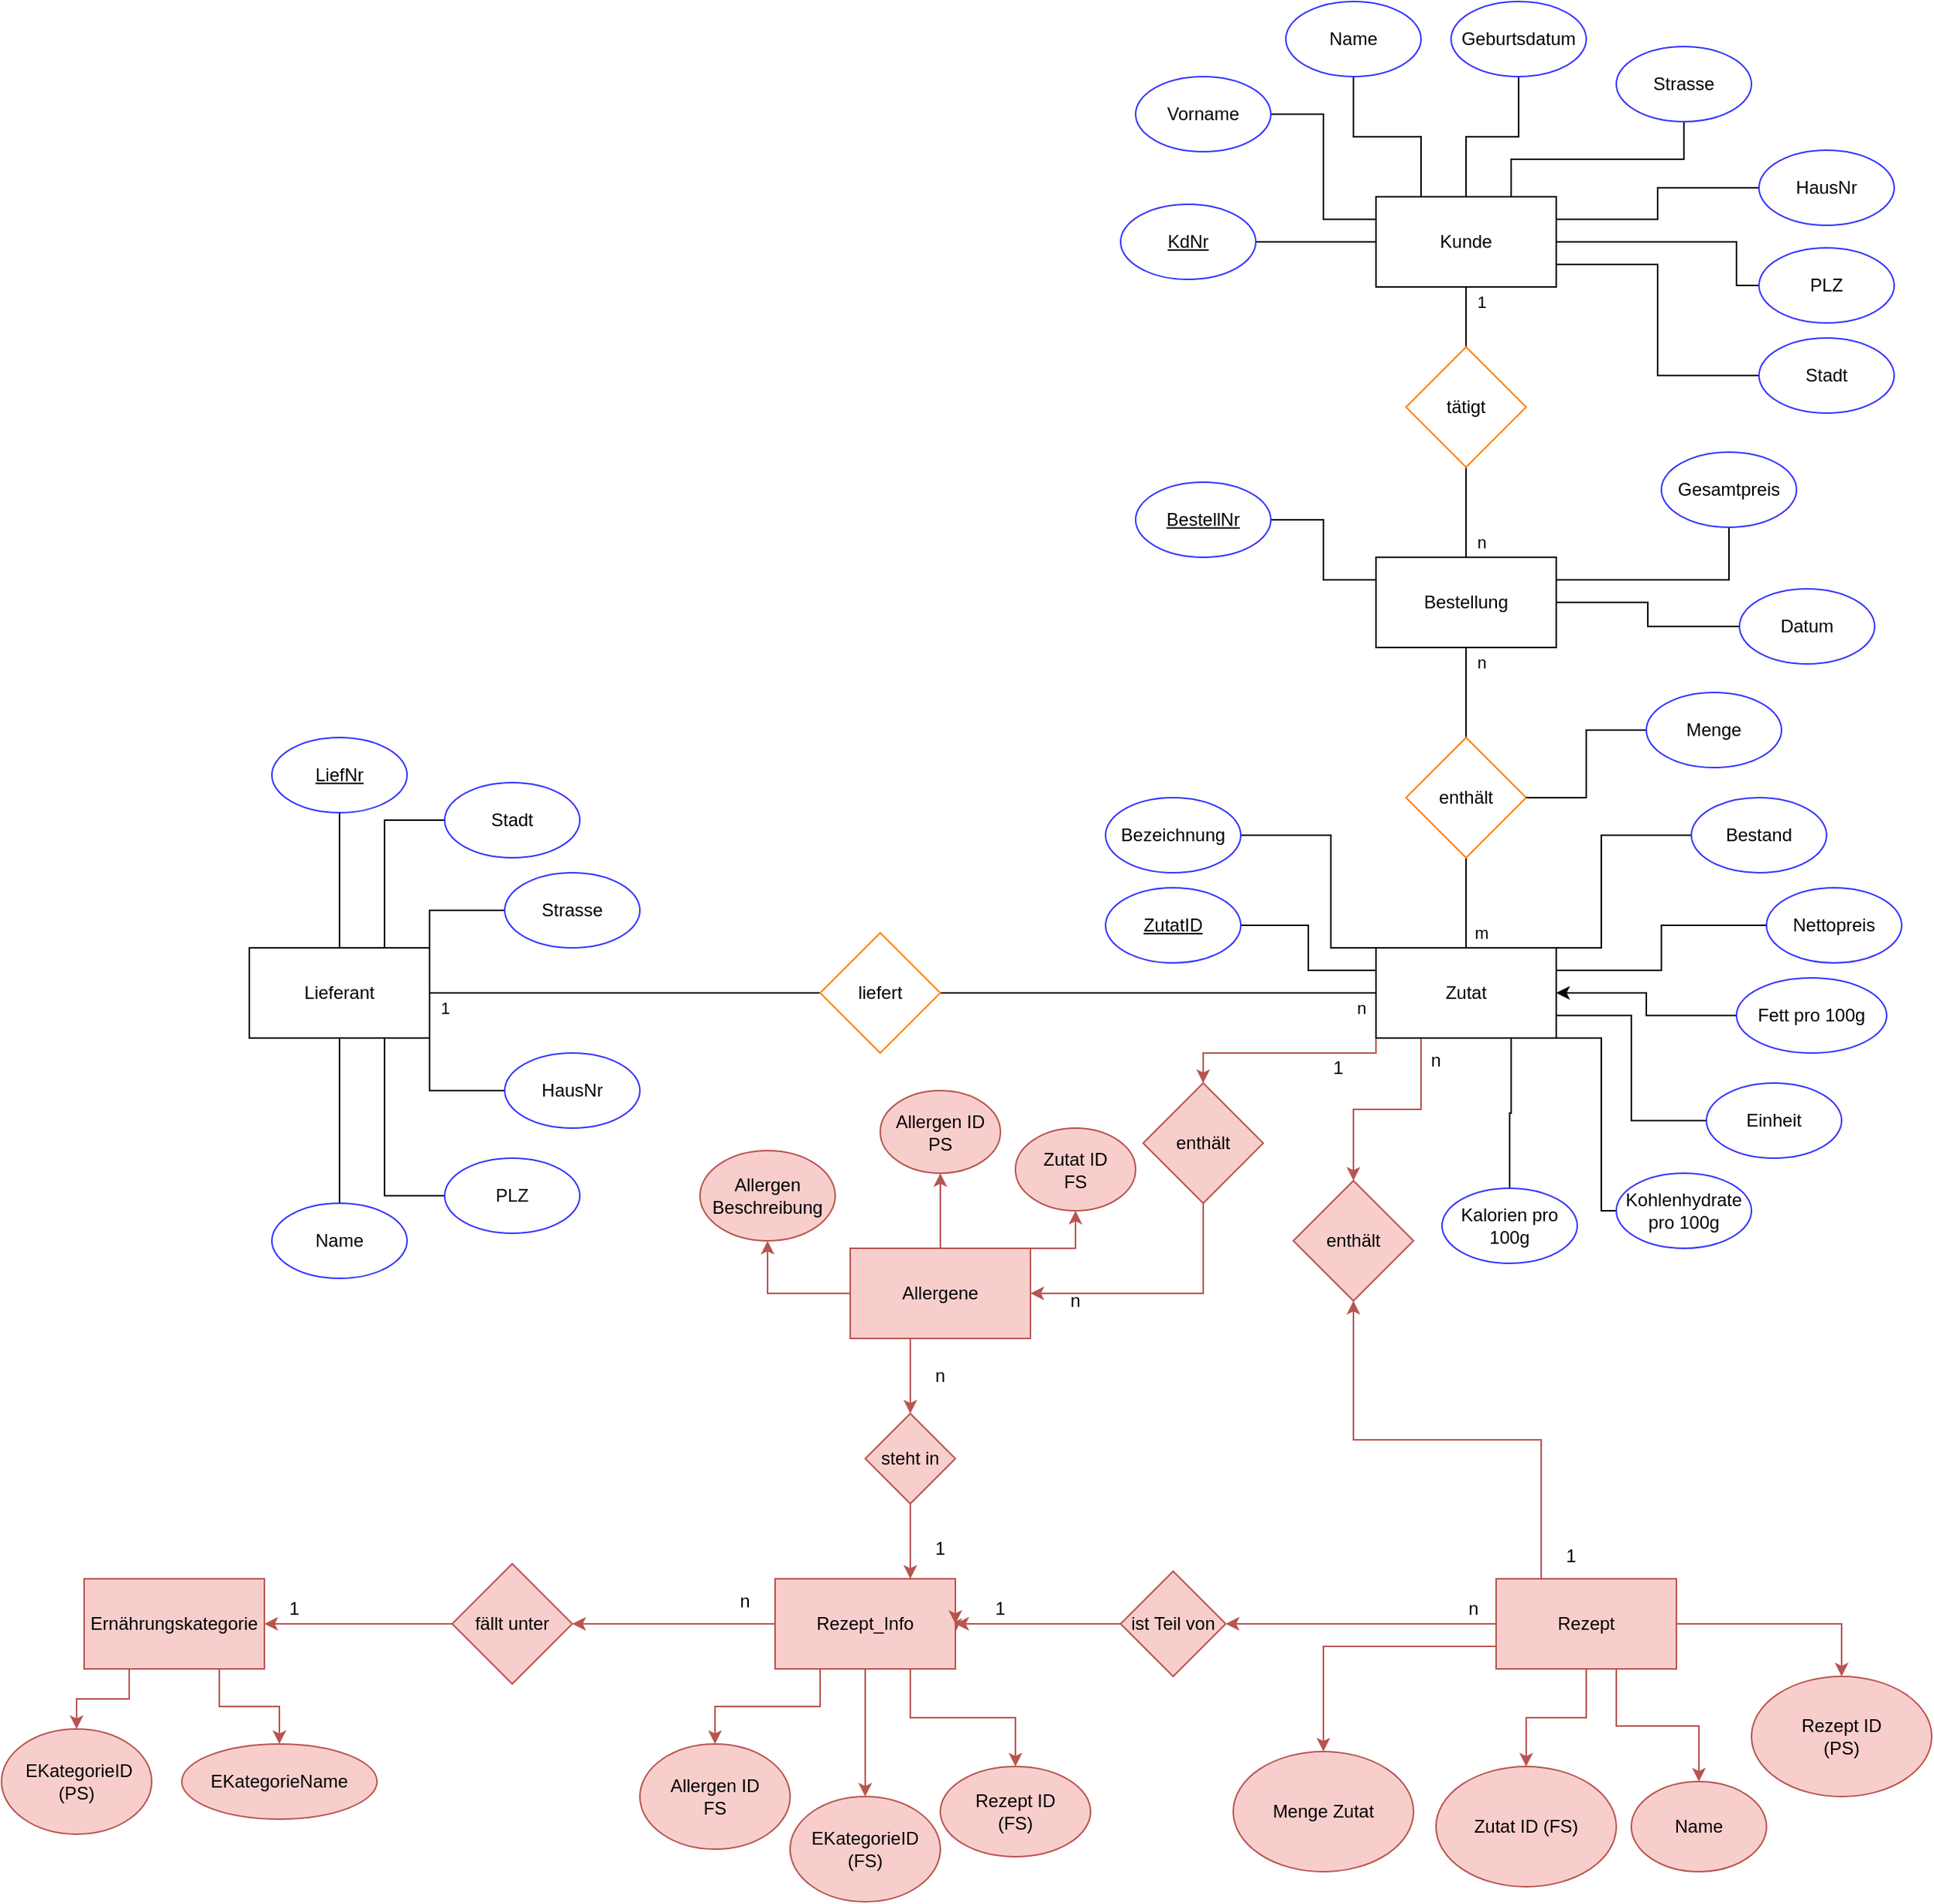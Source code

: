 <mxfile version="24.6.4" type="github">
  <diagram id="R2lEEEUBdFMjLlhIrx00" name="Page-1">
    <mxGraphModel dx="2510" dy="1542" grid="1" gridSize="10" guides="1" tooltips="1" connect="1" arrows="1" fold="1" page="1" pageScale="1" pageWidth="850" pageHeight="1100" math="0" shadow="0" extFonts="Permanent Marker^https://fonts.googleapis.com/css?family=Permanent+Marker">
      <root>
        <mxCell id="0" />
        <mxCell id="1" parent="0" />
        <mxCell id="CbjxjudxFoMtGtYBYWGe-18" style="edgeStyle=orthogonalEdgeStyle;rounded=0;orthogonalLoop=1;jettySize=auto;html=1;exitX=0;exitY=0.5;exitDx=0;exitDy=0;entryX=1;entryY=0.5;entryDx=0;entryDy=0;endArrow=none;endFill=0;" parent="1" source="CbjxjudxFoMtGtYBYWGe-16" target="CbjxjudxFoMtGtYBYWGe-17" edge="1">
          <mxGeometry relative="1" as="geometry" />
        </mxCell>
        <mxCell id="CbjxjudxFoMtGtYBYWGe-16" value="Kunde" style="rounded=0;whiteSpace=wrap;html=1;" parent="1" vertex="1">
          <mxGeometry x="360" y="150" width="120" height="60" as="geometry" />
        </mxCell>
        <mxCell id="CbjxjudxFoMtGtYBYWGe-17" value="&lt;u&gt;KdNr&lt;/u&gt;" style="ellipse;whiteSpace=wrap;html=1;strokeColor=#3333FF;" parent="1" vertex="1">
          <mxGeometry x="190" y="155" width="90" height="50" as="geometry" />
        </mxCell>
        <mxCell id="CbjxjudxFoMtGtYBYWGe-27" style="edgeStyle=orthogonalEdgeStyle;rounded=0;orthogonalLoop=1;jettySize=auto;html=1;exitX=1;exitY=0.5;exitDx=0;exitDy=0;entryX=0;entryY=0.25;entryDx=0;entryDy=0;endArrow=none;endFill=0;" parent="1" source="CbjxjudxFoMtGtYBYWGe-20" target="CbjxjudxFoMtGtYBYWGe-16" edge="1">
          <mxGeometry relative="1" as="geometry" />
        </mxCell>
        <mxCell id="CbjxjudxFoMtGtYBYWGe-20" value="Vorname" style="ellipse;whiteSpace=wrap;html=1;strokeColor=#3333FF;" parent="1" vertex="1">
          <mxGeometry x="200" y="70" width="90" height="50" as="geometry" />
        </mxCell>
        <mxCell id="CbjxjudxFoMtGtYBYWGe-29" style="edgeStyle=orthogonalEdgeStyle;rounded=0;orthogonalLoop=1;jettySize=auto;html=1;exitX=0.5;exitY=1;exitDx=0;exitDy=0;entryX=0.25;entryY=0;entryDx=0;entryDy=0;endArrow=none;endFill=0;" parent="1" source="CbjxjudxFoMtGtYBYWGe-21" target="CbjxjudxFoMtGtYBYWGe-16" edge="1">
          <mxGeometry relative="1" as="geometry" />
        </mxCell>
        <mxCell id="CbjxjudxFoMtGtYBYWGe-21" value="Name" style="ellipse;whiteSpace=wrap;html=1;strokeColor=#3333FF;" parent="1" vertex="1">
          <mxGeometry x="300" y="20" width="90" height="50" as="geometry" />
        </mxCell>
        <mxCell id="CbjxjudxFoMtGtYBYWGe-31" style="edgeStyle=orthogonalEdgeStyle;rounded=0;orthogonalLoop=1;jettySize=auto;html=1;exitX=0.5;exitY=1;exitDx=0;exitDy=0;entryX=0.75;entryY=0;entryDx=0;entryDy=0;endArrow=none;endFill=0;" parent="1" source="CbjxjudxFoMtGtYBYWGe-22" target="CbjxjudxFoMtGtYBYWGe-16" edge="1">
          <mxGeometry relative="1" as="geometry" />
        </mxCell>
        <mxCell id="CbjxjudxFoMtGtYBYWGe-22" value="Strasse" style="ellipse;whiteSpace=wrap;html=1;strokeColor=#3333FF;" parent="1" vertex="1">
          <mxGeometry x="520" y="50" width="90" height="50" as="geometry" />
        </mxCell>
        <mxCell id="CbjxjudxFoMtGtYBYWGe-30" style="edgeStyle=orthogonalEdgeStyle;rounded=0;orthogonalLoop=1;jettySize=auto;html=1;exitX=0.5;exitY=1;exitDx=0;exitDy=0;entryX=0.5;entryY=0;entryDx=0;entryDy=0;endArrow=none;endFill=0;" parent="1" source="CbjxjudxFoMtGtYBYWGe-23" target="CbjxjudxFoMtGtYBYWGe-16" edge="1">
          <mxGeometry relative="1" as="geometry" />
        </mxCell>
        <mxCell id="CbjxjudxFoMtGtYBYWGe-23" value="Geburtsdatum" style="ellipse;whiteSpace=wrap;html=1;strokeColor=#3333FF;" parent="1" vertex="1">
          <mxGeometry x="410" y="20" width="90" height="50" as="geometry" />
        </mxCell>
        <mxCell id="CbjxjudxFoMtGtYBYWGe-32" style="edgeStyle=orthogonalEdgeStyle;rounded=0;orthogonalLoop=1;jettySize=auto;html=1;exitX=0;exitY=0.5;exitDx=0;exitDy=0;entryX=1;entryY=0.25;entryDx=0;entryDy=0;endArrow=none;endFill=0;" parent="1" source="CbjxjudxFoMtGtYBYWGe-24" target="CbjxjudxFoMtGtYBYWGe-16" edge="1">
          <mxGeometry relative="1" as="geometry" />
        </mxCell>
        <mxCell id="CbjxjudxFoMtGtYBYWGe-24" value="HausNr" style="ellipse;whiteSpace=wrap;html=1;strokeColor=#3333FF;" parent="1" vertex="1">
          <mxGeometry x="615" y="119" width="90" height="50" as="geometry" />
        </mxCell>
        <mxCell id="CbjxjudxFoMtGtYBYWGe-33" style="edgeStyle=orthogonalEdgeStyle;rounded=0;orthogonalLoop=1;jettySize=auto;html=1;exitX=0;exitY=0.5;exitDx=0;exitDy=0;entryX=1;entryY=0.5;entryDx=0;entryDy=0;endArrow=none;endFill=0;" parent="1" source="CbjxjudxFoMtGtYBYWGe-25" target="CbjxjudxFoMtGtYBYWGe-16" edge="1">
          <mxGeometry relative="1" as="geometry">
            <Array as="points">
              <mxPoint x="600" y="209" />
              <mxPoint x="600" y="180" />
            </Array>
          </mxGeometry>
        </mxCell>
        <mxCell id="CbjxjudxFoMtGtYBYWGe-25" value="PLZ" style="ellipse;whiteSpace=wrap;html=1;strokeColor=#3333FF;" parent="1" vertex="1">
          <mxGeometry x="615" y="184" width="90" height="50" as="geometry" />
        </mxCell>
        <mxCell id="CbjxjudxFoMtGtYBYWGe-34" style="edgeStyle=orthogonalEdgeStyle;rounded=0;orthogonalLoop=1;jettySize=auto;html=1;exitX=0;exitY=0.5;exitDx=0;exitDy=0;entryX=1;entryY=0.75;entryDx=0;entryDy=0;endArrow=none;endFill=0;" parent="1" source="CbjxjudxFoMtGtYBYWGe-26" target="CbjxjudxFoMtGtYBYWGe-16" edge="1">
          <mxGeometry relative="1" as="geometry" />
        </mxCell>
        <mxCell id="CbjxjudxFoMtGtYBYWGe-26" value="Stadt" style="ellipse;whiteSpace=wrap;html=1;strokeColor=#3333FF;" parent="1" vertex="1">
          <mxGeometry x="615" y="244" width="90" height="50" as="geometry" />
        </mxCell>
        <mxCell id="CbjxjudxFoMtGtYBYWGe-35" value="Bestellung" style="rounded=0;whiteSpace=wrap;html=1;" parent="1" vertex="1">
          <mxGeometry x="360" y="390" width="120" height="60" as="geometry" />
        </mxCell>
        <mxCell id="CbjxjudxFoMtGtYBYWGe-37" style="edgeStyle=orthogonalEdgeStyle;rounded=0;orthogonalLoop=1;jettySize=auto;html=1;exitX=1;exitY=0.5;exitDx=0;exitDy=0;entryX=0;entryY=0.25;entryDx=0;entryDy=0;endArrow=none;endFill=0;" parent="1" source="CbjxjudxFoMtGtYBYWGe-36" target="CbjxjudxFoMtGtYBYWGe-35" edge="1">
          <mxGeometry relative="1" as="geometry" />
        </mxCell>
        <mxCell id="CbjxjudxFoMtGtYBYWGe-36" value="&lt;u&gt;BestellNr&lt;/u&gt;" style="ellipse;whiteSpace=wrap;html=1;strokeColor=#3333FF;" parent="1" vertex="1">
          <mxGeometry x="200" y="340" width="90" height="50" as="geometry" />
        </mxCell>
        <mxCell id="CbjxjudxFoMtGtYBYWGe-39" style="edgeStyle=orthogonalEdgeStyle;rounded=0;orthogonalLoop=1;jettySize=auto;html=1;exitX=0.5;exitY=1;exitDx=0;exitDy=0;entryX=1;entryY=0.25;entryDx=0;entryDy=0;endArrow=none;endFill=0;" parent="1" source="CbjxjudxFoMtGtYBYWGe-38" target="CbjxjudxFoMtGtYBYWGe-35" edge="1">
          <mxGeometry relative="1" as="geometry" />
        </mxCell>
        <mxCell id="CbjxjudxFoMtGtYBYWGe-38" value="Gesamtpreis" style="ellipse;whiteSpace=wrap;html=1;strokeColor=#3333FF;" parent="1" vertex="1">
          <mxGeometry x="550" y="320" width="90" height="50" as="geometry" />
        </mxCell>
        <mxCell id="CbjxjudxFoMtGtYBYWGe-41" style="edgeStyle=orthogonalEdgeStyle;rounded=0;orthogonalLoop=1;jettySize=auto;html=1;exitX=0;exitY=0.5;exitDx=0;exitDy=0;entryX=1;entryY=0.5;entryDx=0;entryDy=0;endArrow=none;endFill=0;" parent="1" source="CbjxjudxFoMtGtYBYWGe-40" target="CbjxjudxFoMtGtYBYWGe-35" edge="1">
          <mxGeometry relative="1" as="geometry" />
        </mxCell>
        <mxCell id="CbjxjudxFoMtGtYBYWGe-40" value="Datum" style="ellipse;whiteSpace=wrap;html=1;strokeColor=#3333FF;" parent="1" vertex="1">
          <mxGeometry x="602" y="411" width="90" height="50" as="geometry" />
        </mxCell>
        <mxCell id="CbjxjudxFoMtGtYBYWGe-43" value="n" style="edgeStyle=orthogonalEdgeStyle;rounded=0;orthogonalLoop=1;jettySize=auto;html=1;endArrow=none;endFill=0;" parent="1" source="CbjxjudxFoMtGtYBYWGe-42" target="CbjxjudxFoMtGtYBYWGe-35" edge="1">
          <mxGeometry x="0.667" y="10" relative="1" as="geometry">
            <mxPoint as="offset" />
          </mxGeometry>
        </mxCell>
        <mxCell id="CbjxjudxFoMtGtYBYWGe-44" value="1" style="edgeStyle=orthogonalEdgeStyle;rounded=0;orthogonalLoop=1;jettySize=auto;html=1;endArrow=none;endFill=0;" parent="1" source="CbjxjudxFoMtGtYBYWGe-42" target="CbjxjudxFoMtGtYBYWGe-16" edge="1">
          <mxGeometry x="0.5" y="-10" relative="1" as="geometry">
            <mxPoint as="offset" />
          </mxGeometry>
        </mxCell>
        <mxCell id="CbjxjudxFoMtGtYBYWGe-42" value="tätigt" style="rhombus;whiteSpace=wrap;html=1;strokeColor=#FF8000;" parent="1" vertex="1">
          <mxGeometry x="380" y="250" width="80" height="80" as="geometry" />
        </mxCell>
        <mxCell id="9KeGe2MtMTAXhYjOzaaZ-13" style="edgeStyle=orthogonalEdgeStyle;rounded=0;orthogonalLoop=1;jettySize=auto;html=1;exitX=0.25;exitY=1;exitDx=0;exitDy=0;entryX=0.5;entryY=0;entryDx=0;entryDy=0;fillColor=#f8cecc;strokeColor=#b85450;" parent="1" source="CbjxjudxFoMtGtYBYWGe-45" target="9KeGe2MtMTAXhYjOzaaZ-12" edge="1">
          <mxGeometry relative="1" as="geometry" />
        </mxCell>
        <mxCell id="9KeGe2MtMTAXhYjOzaaZ-35" style="edgeStyle=orthogonalEdgeStyle;rounded=0;orthogonalLoop=1;jettySize=auto;html=1;exitX=0;exitY=1;exitDx=0;exitDy=0;entryX=0.5;entryY=0;entryDx=0;entryDy=0;fillColor=#f8cecc;strokeColor=#b85450;" parent="1" source="CbjxjudxFoMtGtYBYWGe-45" target="9KeGe2MtMTAXhYjOzaaZ-33" edge="1">
          <mxGeometry relative="1" as="geometry">
            <Array as="points">
              <mxPoint x="360" y="720" />
              <mxPoint x="245" y="720" />
            </Array>
          </mxGeometry>
        </mxCell>
        <mxCell id="CbjxjudxFoMtGtYBYWGe-45" value="Zutat" style="rounded=0;whiteSpace=wrap;html=1;" parent="1" vertex="1">
          <mxGeometry x="360" y="650" width="120" height="60" as="geometry" />
        </mxCell>
        <mxCell id="CbjxjudxFoMtGtYBYWGe-47" style="edgeStyle=orthogonalEdgeStyle;rounded=0;orthogonalLoop=1;jettySize=auto;html=1;exitX=1;exitY=0.5;exitDx=0;exitDy=0;entryX=0;entryY=0.25;entryDx=0;entryDy=0;endArrow=none;endFill=0;" parent="1" source="CbjxjudxFoMtGtYBYWGe-46" target="CbjxjudxFoMtGtYBYWGe-45" edge="1">
          <mxGeometry relative="1" as="geometry" />
        </mxCell>
        <mxCell id="CbjxjudxFoMtGtYBYWGe-46" value="&lt;u&gt;ZutatID&lt;/u&gt;" style="ellipse;whiteSpace=wrap;html=1;strokeColor=#3333FF;" parent="1" vertex="1">
          <mxGeometry x="180" y="610" width="90" height="50" as="geometry" />
        </mxCell>
        <mxCell id="CbjxjudxFoMtGtYBYWGe-49" style="edgeStyle=orthogonalEdgeStyle;rounded=0;orthogonalLoop=1;jettySize=auto;html=1;exitX=1;exitY=0.5;exitDx=0;exitDy=0;entryX=0;entryY=0;entryDx=0;entryDy=0;endArrow=none;endFill=0;" parent="1" source="CbjxjudxFoMtGtYBYWGe-48" target="CbjxjudxFoMtGtYBYWGe-45" edge="1">
          <mxGeometry relative="1" as="geometry">
            <Array as="points">
              <mxPoint x="330" y="575" />
              <mxPoint x="330" y="650" />
            </Array>
          </mxGeometry>
        </mxCell>
        <mxCell id="CbjxjudxFoMtGtYBYWGe-48" value="Bezeichnung" style="ellipse;whiteSpace=wrap;html=1;strokeColor=#3333FF;" parent="1" vertex="1">
          <mxGeometry x="180" y="550" width="90" height="50" as="geometry" />
        </mxCell>
        <mxCell id="CbjxjudxFoMtGtYBYWGe-51" style="edgeStyle=orthogonalEdgeStyle;rounded=0;orthogonalLoop=1;jettySize=auto;html=1;exitX=0;exitY=0.5;exitDx=0;exitDy=0;entryX=1;entryY=0;entryDx=0;entryDy=0;endArrow=none;endFill=0;" parent="1" source="CbjxjudxFoMtGtYBYWGe-50" target="CbjxjudxFoMtGtYBYWGe-45" edge="1">
          <mxGeometry relative="1" as="geometry">
            <Array as="points">
              <mxPoint x="510" y="575" />
              <mxPoint x="510" y="650" />
            </Array>
          </mxGeometry>
        </mxCell>
        <mxCell id="CbjxjudxFoMtGtYBYWGe-50" value="Bestand" style="ellipse;whiteSpace=wrap;html=1;strokeColor=#3333FF;" parent="1" vertex="1">
          <mxGeometry x="570" y="550" width="90" height="50" as="geometry" />
        </mxCell>
        <mxCell id="CbjxjudxFoMtGtYBYWGe-53" style="edgeStyle=orthogonalEdgeStyle;rounded=0;orthogonalLoop=1;jettySize=auto;html=1;exitX=0;exitY=0.5;exitDx=0;exitDy=0;entryX=1;entryY=0.25;entryDx=0;entryDy=0;endArrow=none;endFill=0;" parent="1" source="CbjxjudxFoMtGtYBYWGe-52" target="CbjxjudxFoMtGtYBYWGe-45" edge="1">
          <mxGeometry relative="1" as="geometry" />
        </mxCell>
        <mxCell id="CbjxjudxFoMtGtYBYWGe-52" value="Nettopreis" style="ellipse;whiteSpace=wrap;html=1;strokeColor=#3333FF;" parent="1" vertex="1">
          <mxGeometry x="620" y="610" width="90" height="50" as="geometry" />
        </mxCell>
        <mxCell id="CbjxjudxFoMtGtYBYWGe-57" value="n" style="edgeStyle=orthogonalEdgeStyle;rounded=0;orthogonalLoop=1;jettySize=auto;html=1;endArrow=none;endFill=0;" parent="1" source="CbjxjudxFoMtGtYBYWGe-56" target="CbjxjudxFoMtGtYBYWGe-35" edge="1">
          <mxGeometry x="0.667" y="-10" relative="1" as="geometry">
            <mxPoint as="offset" />
          </mxGeometry>
        </mxCell>
        <mxCell id="CbjxjudxFoMtGtYBYWGe-58" value="m" style="edgeStyle=orthogonalEdgeStyle;rounded=0;orthogonalLoop=1;jettySize=auto;html=1;endArrow=none;endFill=0;entryX=0.5;entryY=0;entryDx=0;entryDy=0;" parent="1" source="CbjxjudxFoMtGtYBYWGe-56" target="CbjxjudxFoMtGtYBYWGe-45" edge="1">
          <mxGeometry x="0.667" y="10" relative="1" as="geometry">
            <mxPoint as="offset" />
          </mxGeometry>
        </mxCell>
        <mxCell id="CbjxjudxFoMtGtYBYWGe-56" value="enthält" style="rhombus;whiteSpace=wrap;html=1;strokeColor=#FF8000;" parent="1" vertex="1">
          <mxGeometry x="380" y="510" width="80" height="80" as="geometry" />
        </mxCell>
        <mxCell id="CbjxjudxFoMtGtYBYWGe-61" style="edgeStyle=orthogonalEdgeStyle;rounded=0;orthogonalLoop=1;jettySize=auto;html=1;exitX=0;exitY=0.5;exitDx=0;exitDy=0;entryX=1;entryY=0.5;entryDx=0;entryDy=0;endArrow=none;endFill=0;" parent="1" source="CbjxjudxFoMtGtYBYWGe-60" target="CbjxjudxFoMtGtYBYWGe-56" edge="1">
          <mxGeometry relative="1" as="geometry" />
        </mxCell>
        <mxCell id="CbjxjudxFoMtGtYBYWGe-60" value="Menge" style="ellipse;whiteSpace=wrap;html=1;strokeColor=#3333FF;" parent="1" vertex="1">
          <mxGeometry x="540" y="480" width="90" height="50" as="geometry" />
        </mxCell>
        <mxCell id="CbjxjudxFoMtGtYBYWGe-63" style="edgeStyle=orthogonalEdgeStyle;rounded=0;orthogonalLoop=1;jettySize=auto;html=1;exitX=0;exitY=0.5;exitDx=0;exitDy=0;entryX=1;entryY=0.75;entryDx=0;entryDy=0;endArrow=none;endFill=0;" parent="1" source="CbjxjudxFoMtGtYBYWGe-62" target="CbjxjudxFoMtGtYBYWGe-45" edge="1">
          <mxGeometry relative="1" as="geometry" />
        </mxCell>
        <mxCell id="CbjxjudxFoMtGtYBYWGe-62" value="Einheit" style="ellipse;whiteSpace=wrap;html=1;strokeColor=#3333FF;" parent="1" vertex="1">
          <mxGeometry x="580" y="740" width="90" height="50" as="geometry" />
        </mxCell>
        <mxCell id="CbjxjudxFoMtGtYBYWGe-67" style="edgeStyle=orthogonalEdgeStyle;rounded=0;orthogonalLoop=1;jettySize=auto;html=1;exitX=0;exitY=0.5;exitDx=0;exitDy=0;entryX=1;entryY=1;entryDx=0;entryDy=0;endArrow=none;endFill=0;" parent="1" source="CbjxjudxFoMtGtYBYWGe-64" target="CbjxjudxFoMtGtYBYWGe-45" edge="1">
          <mxGeometry relative="1" as="geometry">
            <Array as="points">
              <mxPoint x="510" y="825" />
              <mxPoint x="510" y="710" />
            </Array>
          </mxGeometry>
        </mxCell>
        <mxCell id="CbjxjudxFoMtGtYBYWGe-69" style="edgeStyle=orthogonalEdgeStyle;rounded=0;orthogonalLoop=1;jettySize=auto;html=1;exitX=0;exitY=0;exitDx=0;exitDy=0;" parent="1" source="CbjxjudxFoMtGtYBYWGe-64" edge="1">
          <mxGeometry relative="1" as="geometry">
            <mxPoint x="533" y="807" as="targetPoint" />
          </mxGeometry>
        </mxCell>
        <mxCell id="CbjxjudxFoMtGtYBYWGe-64" value="Kohlenhydrate pro 100g" style="ellipse;whiteSpace=wrap;html=1;strokeColor=#3333FF;" parent="1" vertex="1">
          <mxGeometry x="520" y="800" width="90" height="50" as="geometry" />
        </mxCell>
        <mxCell id="CbjxjudxFoMtGtYBYWGe-71" style="edgeStyle=orthogonalEdgeStyle;rounded=0;orthogonalLoop=1;jettySize=auto;html=1;exitX=0.5;exitY=0;exitDx=0;exitDy=0;entryX=0.75;entryY=1;entryDx=0;entryDy=0;endArrow=none;endFill=0;" parent="1" source="CbjxjudxFoMtGtYBYWGe-65" target="CbjxjudxFoMtGtYBYWGe-45" edge="1">
          <mxGeometry relative="1" as="geometry" />
        </mxCell>
        <mxCell id="CbjxjudxFoMtGtYBYWGe-65" value="Kalorien pro 100g" style="ellipse;whiteSpace=wrap;html=1;strokeColor=#3333FF;" parent="1" vertex="1">
          <mxGeometry x="404" y="810" width="90" height="50" as="geometry" />
        </mxCell>
        <mxCell id="JVnjB8fws88ZDnqH3pCm-1" style="edgeStyle=orthogonalEdgeStyle;rounded=0;orthogonalLoop=1;jettySize=auto;html=1;exitX=0;exitY=0.5;exitDx=0;exitDy=0;entryX=1;entryY=0.5;entryDx=0;entryDy=0;" parent="1" source="CbjxjudxFoMtGtYBYWGe-66" target="CbjxjudxFoMtGtYBYWGe-45" edge="1">
          <mxGeometry relative="1" as="geometry" />
        </mxCell>
        <mxCell id="CbjxjudxFoMtGtYBYWGe-66" value="Fett pro 100g" style="ellipse;whiteSpace=wrap;html=1;strokeColor=#3333FF;" parent="1" vertex="1">
          <mxGeometry x="600" y="670" width="100" height="50" as="geometry" />
        </mxCell>
        <mxCell id="CbjxjudxFoMtGtYBYWGe-77" value="n" style="edgeStyle=orthogonalEdgeStyle;rounded=0;orthogonalLoop=1;jettySize=auto;html=1;entryX=0;entryY=0.5;entryDx=0;entryDy=0;endArrow=none;endFill=0;" parent="1" source="CbjxjudxFoMtGtYBYWGe-76" target="CbjxjudxFoMtGtYBYWGe-45" edge="1">
          <mxGeometry x="0.931" y="-10" relative="1" as="geometry">
            <mxPoint as="offset" />
          </mxGeometry>
        </mxCell>
        <mxCell id="CbjxjudxFoMtGtYBYWGe-79" value="1" style="edgeStyle=orthogonalEdgeStyle;rounded=0;orthogonalLoop=1;jettySize=auto;html=1;exitX=0;exitY=0.5;exitDx=0;exitDy=0;entryX=1;entryY=0.5;entryDx=0;entryDy=0;endArrow=none;endFill=0;" parent="1" source="CbjxjudxFoMtGtYBYWGe-76" target="CbjxjudxFoMtGtYBYWGe-78" edge="1">
          <mxGeometry x="0.923" y="10" relative="1" as="geometry">
            <mxPoint as="offset" />
          </mxGeometry>
        </mxCell>
        <mxCell id="CbjxjudxFoMtGtYBYWGe-76" value="liefert" style="rhombus;whiteSpace=wrap;html=1;strokeColor=#FF8000;" parent="1" vertex="1">
          <mxGeometry x="-10" y="640" width="80" height="80" as="geometry" />
        </mxCell>
        <mxCell id="CbjxjudxFoMtGtYBYWGe-78" value="Lieferant" style="rounded=0;whiteSpace=wrap;html=1;" parent="1" vertex="1">
          <mxGeometry x="-390" y="650" width="120" height="60" as="geometry" />
        </mxCell>
        <mxCell id="CbjxjudxFoMtGtYBYWGe-81" style="edgeStyle=orthogonalEdgeStyle;rounded=0;orthogonalLoop=1;jettySize=auto;html=1;exitX=0.5;exitY=1;exitDx=0;exitDy=0;entryX=0.5;entryY=0;entryDx=0;entryDy=0;endArrow=none;endFill=0;" parent="1" source="CbjxjudxFoMtGtYBYWGe-80" target="CbjxjudxFoMtGtYBYWGe-78" edge="1">
          <mxGeometry relative="1" as="geometry" />
        </mxCell>
        <mxCell id="CbjxjudxFoMtGtYBYWGe-80" value="&lt;u&gt;LiefNr&lt;/u&gt;" style="ellipse;whiteSpace=wrap;html=1;strokeColor=#3333FF;" parent="1" vertex="1">
          <mxGeometry x="-375" y="510" width="90" height="50" as="geometry" />
        </mxCell>
        <mxCell id="CbjxjudxFoMtGtYBYWGe-83" style="edgeStyle=orthogonalEdgeStyle;rounded=0;orthogonalLoop=1;jettySize=auto;html=1;exitX=0;exitY=0.5;exitDx=0;exitDy=0;entryX=0.75;entryY=0;entryDx=0;entryDy=0;endArrow=none;endFill=0;" parent="1" source="CbjxjudxFoMtGtYBYWGe-82" target="CbjxjudxFoMtGtYBYWGe-78" edge="1">
          <mxGeometry relative="1" as="geometry" />
        </mxCell>
        <mxCell id="CbjxjudxFoMtGtYBYWGe-82" value="Stadt" style="ellipse;whiteSpace=wrap;html=1;strokeColor=#3333FF;" parent="1" vertex="1">
          <mxGeometry x="-260" y="540" width="90" height="50" as="geometry" />
        </mxCell>
        <mxCell id="CbjxjudxFoMtGtYBYWGe-85" style="edgeStyle=orthogonalEdgeStyle;rounded=0;orthogonalLoop=1;jettySize=auto;html=1;exitX=0;exitY=0.5;exitDx=0;exitDy=0;entryX=1;entryY=0;entryDx=0;entryDy=0;endArrow=none;endFill=0;" parent="1" source="CbjxjudxFoMtGtYBYWGe-84" target="CbjxjudxFoMtGtYBYWGe-78" edge="1">
          <mxGeometry relative="1" as="geometry" />
        </mxCell>
        <mxCell id="CbjxjudxFoMtGtYBYWGe-84" value="Strasse" style="ellipse;whiteSpace=wrap;html=1;strokeColor=#3333FF;" parent="1" vertex="1">
          <mxGeometry x="-220" y="600" width="90" height="50" as="geometry" />
        </mxCell>
        <mxCell id="CbjxjudxFoMtGtYBYWGe-87" style="edgeStyle=orthogonalEdgeStyle;rounded=0;orthogonalLoop=1;jettySize=auto;html=1;exitX=0;exitY=0.5;exitDx=0;exitDy=0;entryX=1;entryY=1;entryDx=0;entryDy=0;endArrow=none;endFill=0;" parent="1" source="CbjxjudxFoMtGtYBYWGe-86" target="CbjxjudxFoMtGtYBYWGe-78" edge="1">
          <mxGeometry relative="1" as="geometry" />
        </mxCell>
        <mxCell id="CbjxjudxFoMtGtYBYWGe-86" value="HausNr" style="ellipse;whiteSpace=wrap;html=1;strokeColor=#3333FF;" parent="1" vertex="1">
          <mxGeometry x="-220" y="720" width="90" height="50" as="geometry" />
        </mxCell>
        <mxCell id="CbjxjudxFoMtGtYBYWGe-91" style="edgeStyle=orthogonalEdgeStyle;rounded=0;orthogonalLoop=1;jettySize=auto;html=1;exitX=0;exitY=0.5;exitDx=0;exitDy=0;entryX=0.75;entryY=1;entryDx=0;entryDy=0;endArrow=none;endFill=0;" parent="1" source="CbjxjudxFoMtGtYBYWGe-88" target="CbjxjudxFoMtGtYBYWGe-78" edge="1">
          <mxGeometry relative="1" as="geometry" />
        </mxCell>
        <mxCell id="CbjxjudxFoMtGtYBYWGe-88" value="PLZ" style="ellipse;whiteSpace=wrap;html=1;strokeColor=#3333FF;" parent="1" vertex="1">
          <mxGeometry x="-260" y="790" width="90" height="50" as="geometry" />
        </mxCell>
        <mxCell id="CbjxjudxFoMtGtYBYWGe-92" style="edgeStyle=orthogonalEdgeStyle;rounded=0;orthogonalLoop=1;jettySize=auto;html=1;exitX=0.5;exitY=0;exitDx=0;exitDy=0;entryX=0.5;entryY=1;entryDx=0;entryDy=0;endArrow=none;endFill=0;" parent="1" source="CbjxjudxFoMtGtYBYWGe-90" target="CbjxjudxFoMtGtYBYWGe-78" edge="1">
          <mxGeometry relative="1" as="geometry" />
        </mxCell>
        <mxCell id="CbjxjudxFoMtGtYBYWGe-90" value="Name" style="ellipse;whiteSpace=wrap;html=1;strokeColor=#3333FF;" parent="1" vertex="1">
          <mxGeometry x="-375" y="820" width="90" height="50" as="geometry" />
        </mxCell>
        <mxCell id="9KeGe2MtMTAXhYjOzaaZ-19" style="edgeStyle=orthogonalEdgeStyle;rounded=0;orthogonalLoop=1;jettySize=auto;html=1;exitX=1;exitY=0.5;exitDx=0;exitDy=0;fillColor=#f8cecc;strokeColor=#b85450;" parent="1" source="JVnjB8fws88ZDnqH3pCm-5" edge="1">
          <mxGeometry relative="1" as="geometry">
            <mxPoint x="80.143" y="1105.429" as="targetPoint" />
          </mxGeometry>
        </mxCell>
        <mxCell id="9KeGe2MtMTAXhYjOzaaZ-31" style="edgeStyle=orthogonalEdgeStyle;rounded=0;orthogonalLoop=1;jettySize=auto;html=1;exitX=0.5;exitY=1;exitDx=0;exitDy=0;fillColor=#f8cecc;strokeColor=#b85450;" parent="1" source="JVnjB8fws88ZDnqH3pCm-5" target="9KeGe2MtMTAXhYjOzaaZ-28" edge="1">
          <mxGeometry relative="1" as="geometry" />
        </mxCell>
        <mxCell id="9KeGe2MtMTAXhYjOzaaZ-32" style="edgeStyle=orthogonalEdgeStyle;rounded=0;orthogonalLoop=1;jettySize=auto;html=1;exitX=0.25;exitY=1;exitDx=0;exitDy=0;fillColor=#f8cecc;strokeColor=#b85450;" parent="1" source="JVnjB8fws88ZDnqH3pCm-5" target="9KeGe2MtMTAXhYjOzaaZ-30" edge="1">
          <mxGeometry relative="1" as="geometry" />
        </mxCell>
        <mxCell id="9KeGe2MtMTAXhYjOzaaZ-71" style="edgeStyle=orthogonalEdgeStyle;rounded=0;orthogonalLoop=1;jettySize=auto;html=1;exitX=0;exitY=0.5;exitDx=0;exitDy=0;fillColor=#f8cecc;strokeColor=#b85450;" parent="1" source="JVnjB8fws88ZDnqH3pCm-5" target="9KeGe2MtMTAXhYjOzaaZ-22" edge="1">
          <mxGeometry relative="1" as="geometry" />
        </mxCell>
        <mxCell id="9KeGe2MtMTAXhYjOzaaZ-80" style="edgeStyle=orthogonalEdgeStyle;rounded=0;orthogonalLoop=1;jettySize=auto;html=1;exitX=0.75;exitY=1;exitDx=0;exitDy=0;fillColor=#f8cecc;strokeColor=#b85450;" parent="1" source="JVnjB8fws88ZDnqH3pCm-5" target="JVnjB8fws88ZDnqH3pCm-6" edge="1">
          <mxGeometry relative="1" as="geometry" />
        </mxCell>
        <mxCell id="JVnjB8fws88ZDnqH3pCm-5" value="Rezept_Info" style="rounded=0;whiteSpace=wrap;html=1;fillColor=#f8cecc;strokeColor=#b85450;" parent="1" vertex="1">
          <mxGeometry x="-40" y="1070" width="120" height="60" as="geometry" />
        </mxCell>
        <mxCell id="JVnjB8fws88ZDnqH3pCm-6" value="Rezept ID&lt;div&gt;(FS)&lt;/div&gt;" style="ellipse;whiteSpace=wrap;html=1;fillColor=#f8cecc;strokeColor=#b85450;" parent="1" vertex="1">
          <mxGeometry x="70" y="1195" width="100" height="60" as="geometry" />
        </mxCell>
        <mxCell id="JVnjB8fws88ZDnqH3pCm-8" value="Name" style="ellipse;whiteSpace=wrap;html=1;fillColor=#f8cecc;strokeColor=#b85450;" parent="1" vertex="1">
          <mxGeometry x="530" y="1205" width="90" height="60" as="geometry" />
        </mxCell>
        <mxCell id="JVnjB8fws88ZDnqH3pCm-12" style="edgeStyle=orthogonalEdgeStyle;rounded=0;orthogonalLoop=1;jettySize=auto;html=1;exitX=0.5;exitY=1;exitDx=0;exitDy=0;entryX=0.5;entryY=0;entryDx=0;entryDy=0;fillColor=#f8cecc;strokeColor=#b85450;" parent="1" source="JVnjB8fws88ZDnqH3pCm-10" target="JVnjB8fws88ZDnqH3pCm-11" edge="1">
          <mxGeometry relative="1" as="geometry" />
        </mxCell>
        <mxCell id="9KeGe2MtMTAXhYjOzaaZ-2" style="edgeStyle=orthogonalEdgeStyle;rounded=0;orthogonalLoop=1;jettySize=auto;html=1;exitX=1;exitY=0.5;exitDx=0;exitDy=0;entryX=0.5;entryY=0;entryDx=0;entryDy=0;fillColor=#f8cecc;strokeColor=#b85450;" parent="1" source="JVnjB8fws88ZDnqH3pCm-10" target="9KeGe2MtMTAXhYjOzaaZ-1" edge="1">
          <mxGeometry relative="1" as="geometry" />
        </mxCell>
        <mxCell id="9KeGe2MtMTAXhYjOzaaZ-53" style="edgeStyle=orthogonalEdgeStyle;rounded=0;orthogonalLoop=1;jettySize=auto;html=1;exitX=0.25;exitY=0;exitDx=0;exitDy=0;entryX=0.5;entryY=1;entryDx=0;entryDy=0;fillColor=#f8cecc;strokeColor=#b85450;" parent="1" source="JVnjB8fws88ZDnqH3pCm-10" target="9KeGe2MtMTAXhYjOzaaZ-12" edge="1">
          <mxGeometry relative="1" as="geometry" />
        </mxCell>
        <mxCell id="9KeGe2MtMTAXhYjOzaaZ-61" style="edgeStyle=orthogonalEdgeStyle;rounded=0;orthogonalLoop=1;jettySize=auto;html=1;entryX=0.5;entryY=0;entryDx=0;entryDy=0;fillColor=#f8cecc;strokeColor=#b85450;" parent="1" source="JVnjB8fws88ZDnqH3pCm-10" target="JVnjB8fws88ZDnqH3pCm-8" edge="1">
          <mxGeometry relative="1" as="geometry">
            <Array as="points">
              <mxPoint x="520" y="1168" />
              <mxPoint x="575" y="1168" />
            </Array>
          </mxGeometry>
        </mxCell>
        <mxCell id="9KeGe2MtMTAXhYjOzaaZ-75" style="edgeStyle=orthogonalEdgeStyle;rounded=0;orthogonalLoop=1;jettySize=auto;html=1;exitX=0;exitY=0.75;exitDx=0;exitDy=0;entryX=0.5;entryY=0;entryDx=0;entryDy=0;fillColor=#f8cecc;strokeColor=#b85450;" parent="1" source="JVnjB8fws88ZDnqH3pCm-10" target="9KeGe2MtMTAXhYjOzaaZ-16" edge="1">
          <mxGeometry relative="1" as="geometry" />
        </mxCell>
        <mxCell id="9KeGe2MtMTAXhYjOzaaZ-76" style="edgeStyle=orthogonalEdgeStyle;rounded=0;orthogonalLoop=1;jettySize=auto;html=1;exitX=0;exitY=0.5;exitDx=0;exitDy=0;entryX=1;entryY=0.5;entryDx=0;entryDy=0;fillColor=#f8cecc;strokeColor=#b85450;" parent="1" source="JVnjB8fws88ZDnqH3pCm-10" target="9KeGe2MtMTAXhYjOzaaZ-42" edge="1">
          <mxGeometry relative="1" as="geometry" />
        </mxCell>
        <mxCell id="JVnjB8fws88ZDnqH3pCm-10" value="Rezept" style="rounded=0;whiteSpace=wrap;html=1;fillColor=#f8cecc;strokeColor=#b85450;" parent="1" vertex="1">
          <mxGeometry x="440" y="1070" width="120" height="60" as="geometry" />
        </mxCell>
        <mxCell id="JVnjB8fws88ZDnqH3pCm-11" value="Zutat ID (FS)" style="ellipse;whiteSpace=wrap;html=1;strokeColor=#b85450;fillColor=#f8cecc;" parent="1" vertex="1">
          <mxGeometry x="400" y="1195" width="120" height="80" as="geometry" />
        </mxCell>
        <mxCell id="9KeGe2MtMTAXhYjOzaaZ-1" value="Rezept ID&lt;div&gt;(PS)&lt;/div&gt;" style="ellipse;whiteSpace=wrap;html=1;fillColor=#f8cecc;strokeColor=#b85450;" parent="1" vertex="1">
          <mxGeometry x="610" y="1135" width="120" height="80" as="geometry" />
        </mxCell>
        <mxCell id="9KeGe2MtMTAXhYjOzaaZ-12" value="enthält" style="rhombus;whiteSpace=wrap;html=1;fillColor=#f8cecc;strokeColor=#b85450;" parent="1" vertex="1">
          <mxGeometry x="305" y="805" width="80" height="80" as="geometry" />
        </mxCell>
        <mxCell id="9KeGe2MtMTAXhYjOzaaZ-16" value="Menge Zutat" style="ellipse;whiteSpace=wrap;html=1;strokeColor=#b85450;fillColor=#f8cecc;" parent="1" vertex="1">
          <mxGeometry x="265" y="1185" width="120" height="80" as="geometry" />
        </mxCell>
        <mxCell id="9KeGe2MtMTAXhYjOzaaZ-26" style="edgeStyle=orthogonalEdgeStyle;rounded=0;orthogonalLoop=1;jettySize=auto;html=1;exitX=0.25;exitY=1;exitDx=0;exitDy=0;entryX=0.5;entryY=0;entryDx=0;entryDy=0;fillColor=#f8cecc;strokeColor=#b85450;" parent="1" source="9KeGe2MtMTAXhYjOzaaZ-21" target="9KeGe2MtMTAXhYjOzaaZ-24" edge="1">
          <mxGeometry relative="1" as="geometry" />
        </mxCell>
        <mxCell id="9KeGe2MtMTAXhYjOzaaZ-27" style="edgeStyle=orthogonalEdgeStyle;rounded=0;orthogonalLoop=1;jettySize=auto;html=1;exitX=0.75;exitY=1;exitDx=0;exitDy=0;entryX=0.5;entryY=0;entryDx=0;entryDy=0;fillColor=#f8cecc;strokeColor=#b85450;" parent="1" source="9KeGe2MtMTAXhYjOzaaZ-21" target="9KeGe2MtMTAXhYjOzaaZ-25" edge="1">
          <mxGeometry relative="1" as="geometry" />
        </mxCell>
        <mxCell id="9KeGe2MtMTAXhYjOzaaZ-21" value="Ernährungskategorie" style="rounded=0;whiteSpace=wrap;html=1;fillColor=#f8cecc;strokeColor=#b85450;" parent="1" vertex="1">
          <mxGeometry x="-500" y="1070" width="120" height="60" as="geometry" />
        </mxCell>
        <mxCell id="9KeGe2MtMTAXhYjOzaaZ-72" style="edgeStyle=orthogonalEdgeStyle;rounded=0;orthogonalLoop=1;jettySize=auto;html=1;exitX=0;exitY=0.5;exitDx=0;exitDy=0;fillColor=#f8cecc;strokeColor=#b85450;" parent="1" source="9KeGe2MtMTAXhYjOzaaZ-22" target="9KeGe2MtMTAXhYjOzaaZ-21" edge="1">
          <mxGeometry relative="1" as="geometry" />
        </mxCell>
        <mxCell id="9KeGe2MtMTAXhYjOzaaZ-22" value="fällt unter" style="rhombus;whiteSpace=wrap;html=1;fillColor=#f8cecc;strokeColor=#b85450;" parent="1" vertex="1">
          <mxGeometry x="-255" y="1060" width="80" height="80" as="geometry" />
        </mxCell>
        <mxCell id="9KeGe2MtMTAXhYjOzaaZ-24" value="&amp;nbsp;EKategorieID&lt;div&gt;(PS)&lt;/div&gt;" style="ellipse;whiteSpace=wrap;html=1;fillColor=#f8cecc;strokeColor=#b85450;" parent="1" vertex="1">
          <mxGeometry x="-555" y="1170" width="100" height="70" as="geometry" />
        </mxCell>
        <mxCell id="9KeGe2MtMTAXhYjOzaaZ-25" value="EKategorieName" style="ellipse;whiteSpace=wrap;html=1;fillColor=#f8cecc;strokeColor=#b85450;" parent="1" vertex="1">
          <mxGeometry x="-435" y="1180" width="130" height="50" as="geometry" />
        </mxCell>
        <mxCell id="9KeGe2MtMTAXhYjOzaaZ-28" value="EK&lt;span style=&quot;background-color: initial;&quot;&gt;ategorie&lt;/span&gt;&lt;span style=&quot;background-color: initial;&quot;&gt;ID (FS)&lt;/span&gt;" style="ellipse;whiteSpace=wrap;html=1;fillColor=#f8cecc;strokeColor=#b85450;" parent="1" vertex="1">
          <mxGeometry x="-30" y="1215" width="100" height="70" as="geometry" />
        </mxCell>
        <mxCell id="9KeGe2MtMTAXhYjOzaaZ-30" value="Allergen ID&lt;div&gt;FS&lt;/div&gt;" style="ellipse;whiteSpace=wrap;html=1;fillColor=#f8cecc;strokeColor=#b85450;" parent="1" vertex="1">
          <mxGeometry x="-130" y="1180" width="100" height="70" as="geometry" />
        </mxCell>
        <mxCell id="9KeGe2MtMTAXhYjOzaaZ-39" style="edgeStyle=orthogonalEdgeStyle;rounded=0;orthogonalLoop=1;jettySize=auto;html=1;exitX=0.5;exitY=1;exitDx=0;exitDy=0;entryX=1;entryY=0.5;entryDx=0;entryDy=0;fillColor=#f8cecc;strokeColor=#b85450;" parent="1" source="9KeGe2MtMTAXhYjOzaaZ-33" target="9KeGe2MtMTAXhYjOzaaZ-36" edge="1">
          <mxGeometry relative="1" as="geometry" />
        </mxCell>
        <mxCell id="9KeGe2MtMTAXhYjOzaaZ-33" value="enthält" style="rhombus;whiteSpace=wrap;html=1;fillColor=#f8cecc;strokeColor=#b85450;" parent="1" vertex="1">
          <mxGeometry x="205" y="740" width="80" height="80" as="geometry" />
        </mxCell>
        <mxCell id="9KeGe2MtMTAXhYjOzaaZ-40" style="edgeStyle=orthogonalEdgeStyle;rounded=0;orthogonalLoop=1;jettySize=auto;html=1;exitX=0.5;exitY=0;exitDx=0;exitDy=0;entryX=0.5;entryY=1;entryDx=0;entryDy=0;fillColor=#f8cecc;strokeColor=#b85450;" parent="1" source="9KeGe2MtMTAXhYjOzaaZ-36" target="9KeGe2MtMTAXhYjOzaaZ-37" edge="1">
          <mxGeometry relative="1" as="geometry" />
        </mxCell>
        <mxCell id="9KeGe2MtMTAXhYjOzaaZ-41" style="edgeStyle=orthogonalEdgeStyle;rounded=0;orthogonalLoop=1;jettySize=auto;html=1;exitX=0;exitY=0.5;exitDx=0;exitDy=0;entryX=0.5;entryY=1;entryDx=0;entryDy=0;fillColor=#f8cecc;strokeColor=#b85450;" parent="1" source="9KeGe2MtMTAXhYjOzaaZ-36" target="9KeGe2MtMTAXhYjOzaaZ-38" edge="1">
          <mxGeometry relative="1" as="geometry" />
        </mxCell>
        <mxCell id="9KeGe2MtMTAXhYjOzaaZ-48" style="edgeStyle=orthogonalEdgeStyle;rounded=0;orthogonalLoop=1;jettySize=auto;html=1;exitX=1;exitY=0;exitDx=0;exitDy=0;entryX=0.5;entryY=1;entryDx=0;entryDy=0;fillColor=#f8cecc;strokeColor=#b85450;" parent="1" source="9KeGe2MtMTAXhYjOzaaZ-36" target="9KeGe2MtMTAXhYjOzaaZ-47" edge="1">
          <mxGeometry relative="1" as="geometry" />
        </mxCell>
        <mxCell id="9KeGe2MtMTAXhYjOzaaZ-82" style="edgeStyle=orthogonalEdgeStyle;rounded=0;orthogonalLoop=1;jettySize=auto;html=1;exitX=0.25;exitY=1;exitDx=0;exitDy=0;fillColor=#f8cecc;strokeColor=#b85450;" parent="1" source="9KeGe2MtMTAXhYjOzaaZ-36" target="9KeGe2MtMTAXhYjOzaaZ-81" edge="1">
          <mxGeometry relative="1" as="geometry">
            <Array as="points">
              <mxPoint x="50" y="910" />
            </Array>
          </mxGeometry>
        </mxCell>
        <mxCell id="9KeGe2MtMTAXhYjOzaaZ-36" value="Allergene" style="rounded=0;whiteSpace=wrap;html=1;fillColor=#f8cecc;strokeColor=#b85450;" parent="1" vertex="1">
          <mxGeometry x="10" y="850" width="120" height="60" as="geometry" />
        </mxCell>
        <mxCell id="9KeGe2MtMTAXhYjOzaaZ-37" value="Allergen ID&lt;div&gt;&lt;span style=&quot;background-color: initial;&quot;&gt;PS&lt;/span&gt;&lt;/div&gt;" style="ellipse;whiteSpace=wrap;html=1;fillColor=#f8cecc;strokeColor=#b85450;" parent="1" vertex="1">
          <mxGeometry x="30" y="745" width="80" height="55" as="geometry" />
        </mxCell>
        <mxCell id="9KeGe2MtMTAXhYjOzaaZ-38" value="Allergen Beschreibung" style="ellipse;whiteSpace=wrap;html=1;fillColor=#f8cecc;strokeColor=#b85450;" parent="1" vertex="1">
          <mxGeometry x="-90" y="785" width="90" height="60" as="geometry" />
        </mxCell>
        <mxCell id="9KeGe2MtMTAXhYjOzaaZ-74" style="edgeStyle=orthogonalEdgeStyle;rounded=0;orthogonalLoop=1;jettySize=auto;html=1;exitX=0;exitY=0.5;exitDx=0;exitDy=0;entryX=1;entryY=0.5;entryDx=0;entryDy=0;fillColor=#f8cecc;strokeColor=#b85450;" parent="1" source="9KeGe2MtMTAXhYjOzaaZ-56" target="JVnjB8fws88ZDnqH3pCm-5" edge="1">
          <mxGeometry relative="1" as="geometry" />
        </mxCell>
        <mxCell id="9KeGe2MtMTAXhYjOzaaZ-78" style="edgeStyle=orthogonalEdgeStyle;rounded=0;orthogonalLoop=1;jettySize=auto;html=1;exitX=0;exitY=0.5;exitDx=0;exitDy=0;fillColor=#f8cecc;strokeColor=#b85450;" parent="1" source="9KeGe2MtMTAXhYjOzaaZ-42" target="JVnjB8fws88ZDnqH3pCm-5" edge="1">
          <mxGeometry relative="1" as="geometry" />
        </mxCell>
        <mxCell id="9KeGe2MtMTAXhYjOzaaZ-42" value="ist Teil von" style="rhombus;whiteSpace=wrap;html=1;fillColor=#f8cecc;strokeColor=#b85450;" parent="1" vertex="1">
          <mxGeometry x="190" y="1065" width="70" height="70" as="geometry" />
        </mxCell>
        <mxCell id="9KeGe2MtMTAXhYjOzaaZ-47" value="Zutat ID&lt;div&gt;FS&lt;/div&gt;" style="ellipse;whiteSpace=wrap;html=1;fillColor=#f8cecc;strokeColor=#b85450;" parent="1" vertex="1">
          <mxGeometry x="120" y="770" width="80" height="55" as="geometry" />
        </mxCell>
        <mxCell id="9KeGe2MtMTAXhYjOzaaZ-52" value="1" style="text;html=1;align=center;verticalAlign=middle;whiteSpace=wrap;rounded=0;" parent="1" vertex="1">
          <mxGeometry x="460" y="1040" width="60" height="30" as="geometry" />
        </mxCell>
        <mxCell id="9KeGe2MtMTAXhYjOzaaZ-55" value="n" style="text;html=1;align=center;verticalAlign=middle;whiteSpace=wrap;rounded=0;" parent="1" vertex="1">
          <mxGeometry x="370" y="710" width="60" height="30" as="geometry" />
        </mxCell>
        <mxCell id="9KeGe2MtMTAXhYjOzaaZ-58" value="n" style="text;html=1;align=center;verticalAlign=middle;whiteSpace=wrap;rounded=0;" parent="1" vertex="1">
          <mxGeometry x="-90" y="1070" width="60" height="30" as="geometry" />
        </mxCell>
        <mxCell id="9KeGe2MtMTAXhYjOzaaZ-59" value="n" style="text;html=1;align=center;verticalAlign=middle;whiteSpace=wrap;rounded=0;" parent="1" vertex="1">
          <mxGeometry x="395" y="1075" width="60" height="30" as="geometry" />
        </mxCell>
        <mxCell id="9KeGe2MtMTAXhYjOzaaZ-60" value="1" style="text;html=1;align=center;verticalAlign=middle;whiteSpace=wrap;rounded=0;" parent="1" vertex="1">
          <mxGeometry x="-390" y="1075" width="60" height="30" as="geometry" />
        </mxCell>
        <mxCell id="9KeGe2MtMTAXhYjOzaaZ-62" value="1" style="text;html=1;align=center;verticalAlign=middle;whiteSpace=wrap;rounded=0;" parent="1" vertex="1">
          <mxGeometry x="305" y="715" width="60" height="30" as="geometry" />
        </mxCell>
        <mxCell id="9KeGe2MtMTAXhYjOzaaZ-64" value="n" style="text;html=1;align=center;verticalAlign=middle;whiteSpace=wrap;rounded=0;" parent="1" vertex="1">
          <mxGeometry x="130" y="870" width="60" height="30" as="geometry" />
        </mxCell>
        <mxCell id="9KeGe2MtMTAXhYjOzaaZ-56" value="1" style="text;html=1;align=center;verticalAlign=middle;whiteSpace=wrap;rounded=0;" parent="1" vertex="1">
          <mxGeometry x="80" y="1075" width="60" height="30" as="geometry" />
        </mxCell>
        <mxCell id="9KeGe2MtMTAXhYjOzaaZ-84" style="edgeStyle=orthogonalEdgeStyle;rounded=0;orthogonalLoop=1;jettySize=auto;html=1;exitX=0.5;exitY=1;exitDx=0;exitDy=0;entryX=0.75;entryY=0;entryDx=0;entryDy=0;fillColor=#f8cecc;strokeColor=#b85450;" parent="1" source="9KeGe2MtMTAXhYjOzaaZ-81" target="JVnjB8fws88ZDnqH3pCm-5" edge="1">
          <mxGeometry relative="1" as="geometry" />
        </mxCell>
        <mxCell id="9KeGe2MtMTAXhYjOzaaZ-81" value="steht in" style="rhombus;whiteSpace=wrap;html=1;fillColor=#f8cecc;strokeColor=#b85450;" parent="1" vertex="1">
          <mxGeometry x="20" y="960" width="60" height="60" as="geometry" />
        </mxCell>
        <mxCell id="9KeGe2MtMTAXhYjOzaaZ-86" value="1" style="text;html=1;align=center;verticalAlign=middle;whiteSpace=wrap;rounded=0;" parent="1" vertex="1">
          <mxGeometry x="40" y="1035" width="60" height="30" as="geometry" />
        </mxCell>
        <mxCell id="9KeGe2MtMTAXhYjOzaaZ-87" value="n" style="text;html=1;align=center;verticalAlign=middle;whiteSpace=wrap;rounded=0;" parent="1" vertex="1">
          <mxGeometry x="40" y="920" width="60" height="30" as="geometry" />
        </mxCell>
      </root>
    </mxGraphModel>
  </diagram>
</mxfile>

